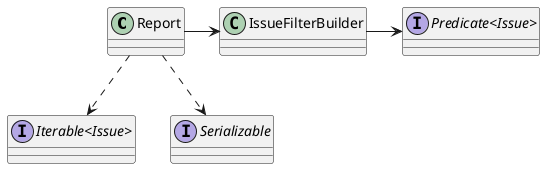 @startuml

class Report
interface "Iterable<Issue>"
interface Serializable
class IssueFilterBuilder
interface "Predicate<Issue>"

Report ..> "Iterable<Issue>"
Report ..> Serializable
Report -> IssueFilterBuilder
IssueFilterBuilder -> "Predicate<Issue>"

@enduml